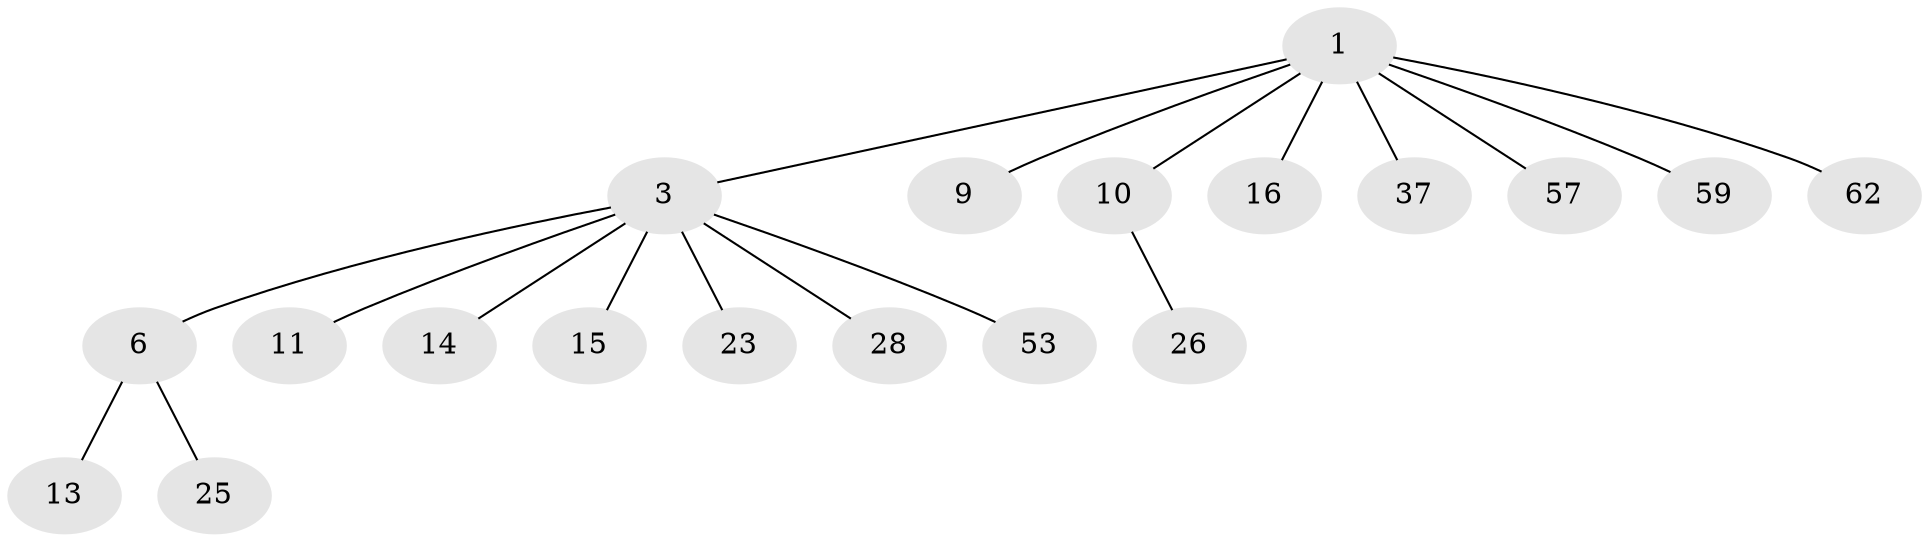 // original degree distribution, {4: 0.015151515151515152, 9: 0.030303030303030304, 1: 0.6515151515151515, 5: 0.030303030303030304, 7: 0.015151515151515152, 6: 0.015151515151515152, 8: 0.015151515151515152, 2: 0.13636363636363635, 3: 0.09090909090909091}
// Generated by graph-tools (version 1.1) at 2025/18/03/04/25 18:18:02]
// undirected, 19 vertices, 18 edges
graph export_dot {
graph [start="1"]
  node [color=gray90,style=filled];
  1 [super="+2+48+19+30"];
  3 [super="+4+5+31+43+39+32+7"];
  6 [super="+17+20+52+12"];
  9;
  10 [super="+22"];
  11 [super="+29+24"];
  13 [super="+34+36"];
  14;
  15 [super="+27+61"];
  16 [super="+55+63"];
  23 [super="+42+49+47+58"];
  25;
  26;
  28;
  37;
  53;
  57;
  59;
  62;
  1 -- 3;
  1 -- 37;
  1 -- 9;
  1 -- 10;
  1 -- 16;
  1 -- 57;
  1 -- 59;
  1 -- 62;
  3 -- 6;
  3 -- 53;
  3 -- 28;
  3 -- 14;
  3 -- 15;
  3 -- 11;
  3 -- 23;
  6 -- 13;
  6 -- 25;
  10 -- 26;
}
